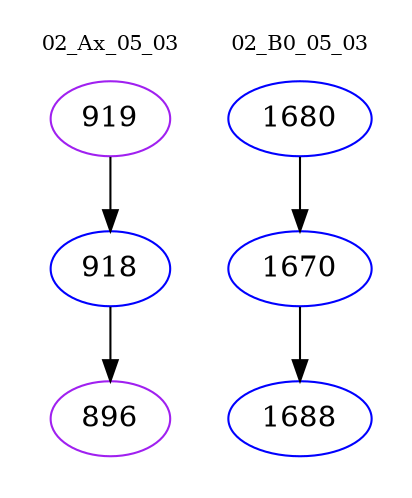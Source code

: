 digraph{
subgraph cluster_0 {
color = white
label = "02_Ax_05_03";
fontsize=10;
T0_919 [label="919", color="purple"]
T0_919 -> T0_918 [color="black"]
T0_918 [label="918", color="blue"]
T0_918 -> T0_896 [color="black"]
T0_896 [label="896", color="purple"]
}
subgraph cluster_1 {
color = white
label = "02_B0_05_03";
fontsize=10;
T1_1680 [label="1680", color="blue"]
T1_1680 -> T1_1670 [color="black"]
T1_1670 [label="1670", color="blue"]
T1_1670 -> T1_1688 [color="black"]
T1_1688 [label="1688", color="blue"]
}
}
